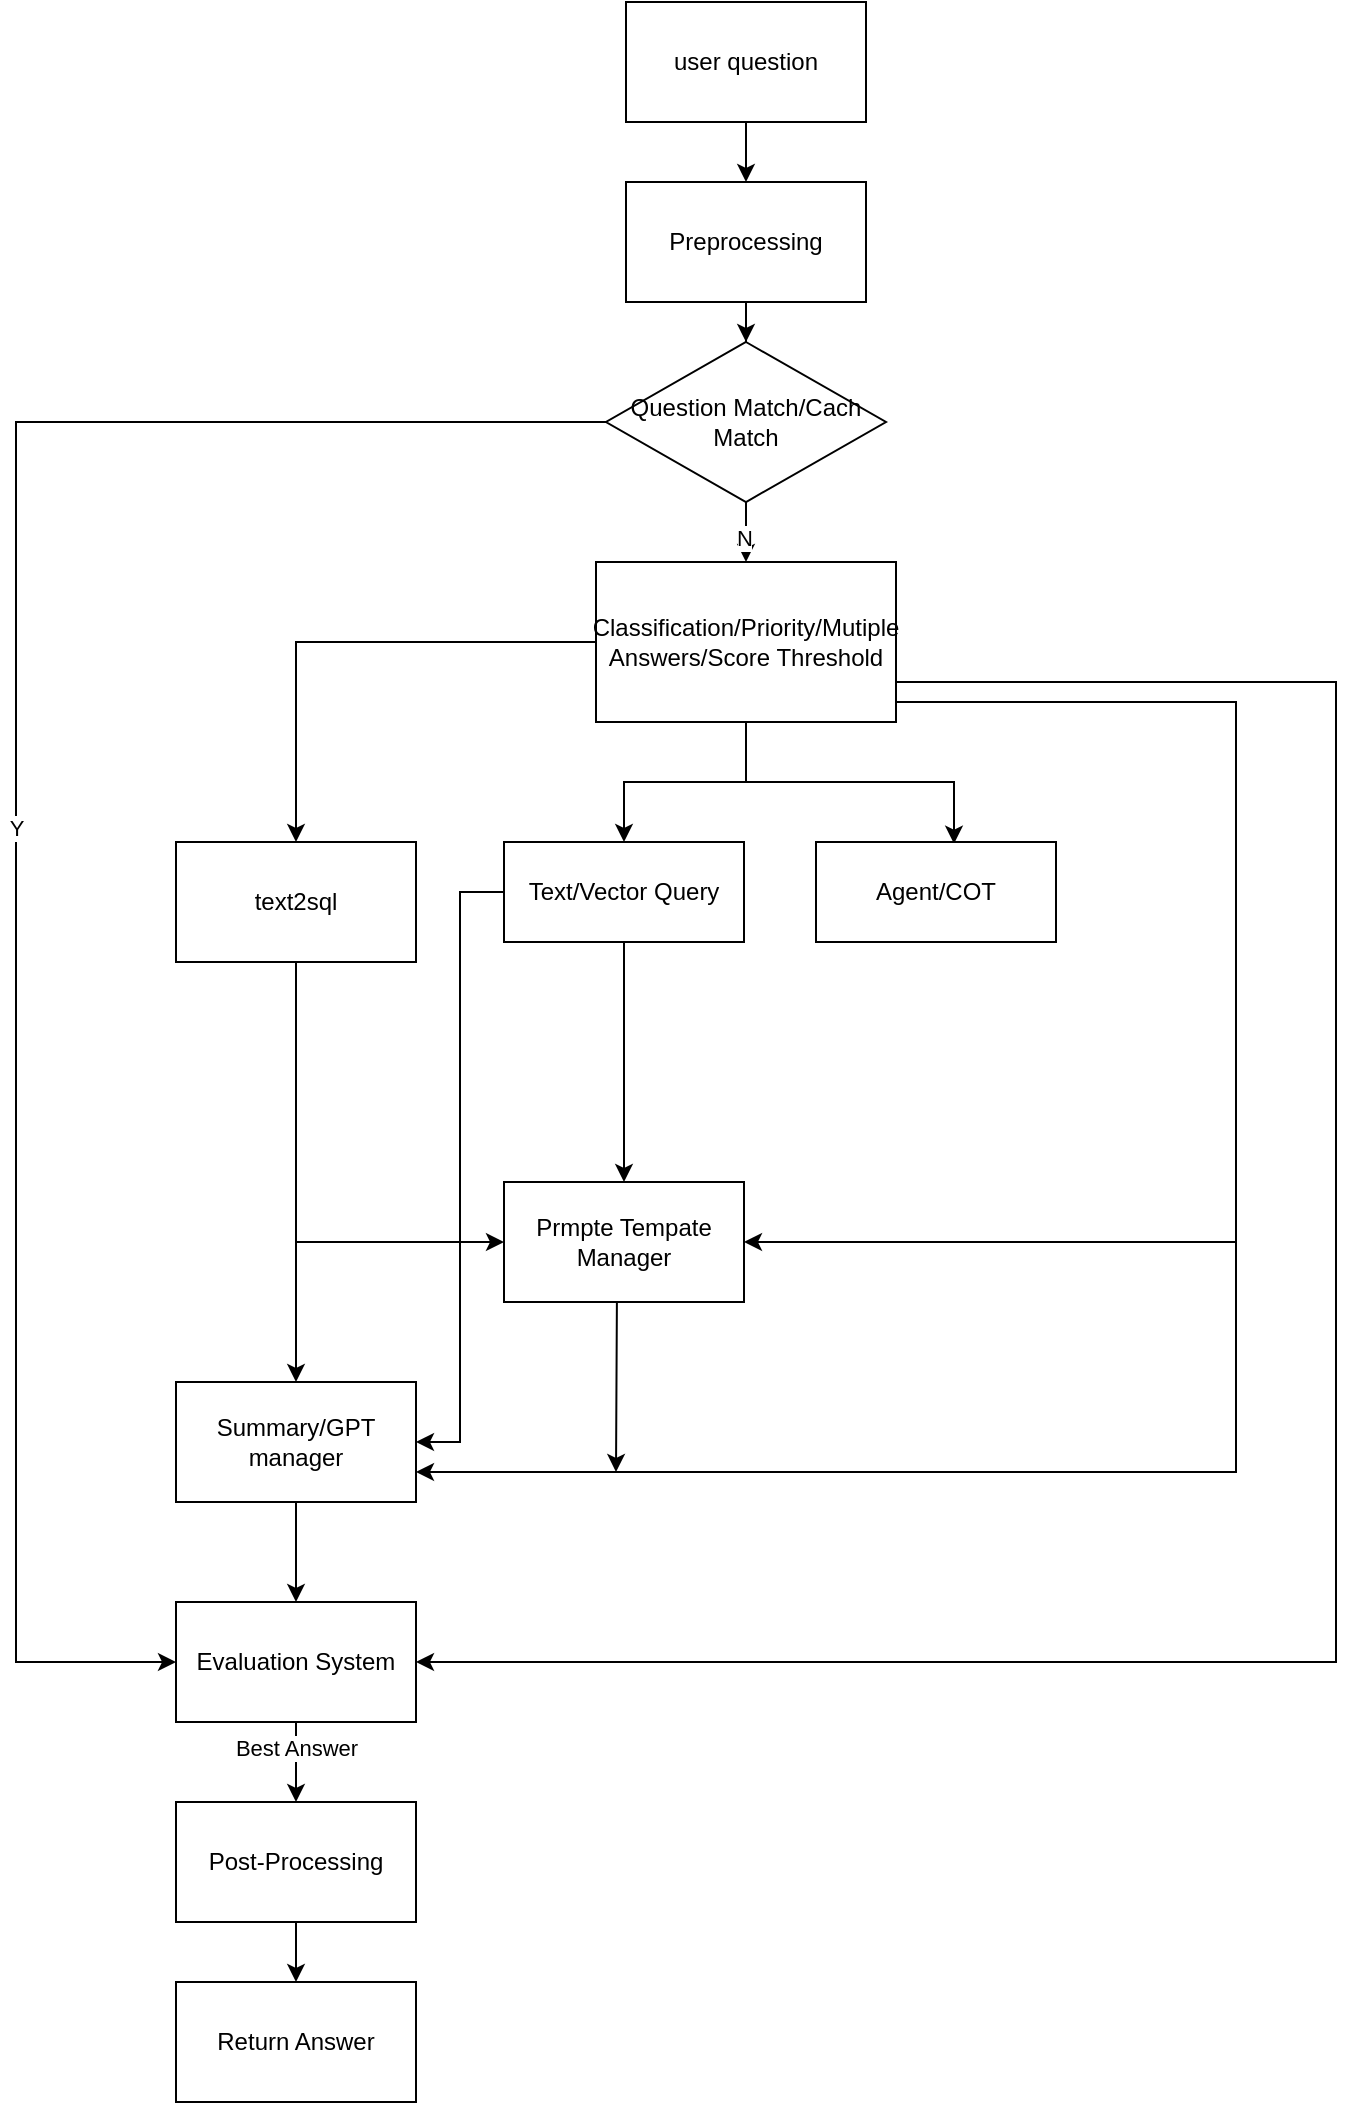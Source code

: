 <mxfile version="21.6.6" type="github">
  <diagram name="第 1 页" id="xNiKHTx9SwAWp_idYycJ">
    <mxGraphModel dx="1194" dy="1915" grid="1" gridSize="10" guides="1" tooltips="1" connect="1" arrows="1" fold="1" page="1" pageScale="1" pageWidth="827" pageHeight="1169" math="0" shadow="0">
      <root>
        <mxCell id="0" />
        <mxCell id="1" parent="0" />
        <mxCell id="l8cPdJmKTkq_pL5xjLdI-38" value="" style="edgeStyle=orthogonalEdgeStyle;rounded=0;orthogonalLoop=1;jettySize=auto;html=1;" parent="1" source="l8cPdJmKTkq_pL5xjLdI-1" target="l8cPdJmKTkq_pL5xjLdI-34" edge="1">
          <mxGeometry relative="1" as="geometry" />
        </mxCell>
        <mxCell id="l8cPdJmKTkq_pL5xjLdI-1" value="Preprocessing" style="whiteSpace=wrap;html=1;" parent="1" vertex="1">
          <mxGeometry x="355" y="-70" width="120" height="60" as="geometry" />
        </mxCell>
        <mxCell id="l8cPdJmKTkq_pL5xjLdI-14" style="edgeStyle=orthogonalEdgeStyle;rounded=0;orthogonalLoop=1;jettySize=auto;html=1;entryX=0.5;entryY=0;entryDx=0;entryDy=0;" parent="1" source="l8cPdJmKTkq_pL5xjLdI-2" target="l8cPdJmKTkq_pL5xjLdI-4" edge="1">
          <mxGeometry relative="1" as="geometry" />
        </mxCell>
        <mxCell id="l8cPdJmKTkq_pL5xjLdI-15" style="edgeStyle=orthogonalEdgeStyle;rounded=0;orthogonalLoop=1;jettySize=auto;html=1;entryX=0.5;entryY=0;entryDx=0;entryDy=0;" parent="1" source="l8cPdJmKTkq_pL5xjLdI-2" target="l8cPdJmKTkq_pL5xjLdI-7" edge="1">
          <mxGeometry relative="1" as="geometry" />
        </mxCell>
        <mxCell id="l8cPdJmKTkq_pL5xjLdI-16" style="edgeStyle=orthogonalEdgeStyle;rounded=0;orthogonalLoop=1;jettySize=auto;html=1;entryX=0.575;entryY=0.017;entryDx=0;entryDy=0;entryPerimeter=0;" parent="1" source="l8cPdJmKTkq_pL5xjLdI-2" target="l8cPdJmKTkq_pL5xjLdI-6" edge="1">
          <mxGeometry relative="1" as="geometry" />
        </mxCell>
        <mxCell id="l8cPdJmKTkq_pL5xjLdI-23" style="edgeStyle=orthogonalEdgeStyle;rounded=0;orthogonalLoop=1;jettySize=auto;html=1;entryX=1;entryY=0.5;entryDx=0;entryDy=0;" parent="1" source="l8cPdJmKTkq_pL5xjLdI-2" target="l8cPdJmKTkq_pL5xjLdI-19" edge="1">
          <mxGeometry relative="1" as="geometry">
            <Array as="points">
              <mxPoint x="660" y="190" />
              <mxPoint x="660" y="460" />
            </Array>
          </mxGeometry>
        </mxCell>
        <mxCell id="l8cPdJmKTkq_pL5xjLdI-24" style="edgeStyle=orthogonalEdgeStyle;rounded=0;orthogonalLoop=1;jettySize=auto;html=1;entryX=1;entryY=0.75;entryDx=0;entryDy=0;" parent="1" source="l8cPdJmKTkq_pL5xjLdI-2" target="l8cPdJmKTkq_pL5xjLdI-8" edge="1">
          <mxGeometry relative="1" as="geometry">
            <Array as="points">
              <mxPoint x="660" y="190" />
              <mxPoint x="660" y="575" />
            </Array>
          </mxGeometry>
        </mxCell>
        <mxCell id="TjTiNeqJaPWLBO2ZyTpP-2" style="edgeStyle=orthogonalEdgeStyle;rounded=0;orthogonalLoop=1;jettySize=auto;html=1;entryX=1;entryY=0.5;entryDx=0;entryDy=0;" parent="1" source="l8cPdJmKTkq_pL5xjLdI-2" target="l8cPdJmKTkq_pL5xjLdI-27" edge="1">
          <mxGeometry relative="1" as="geometry">
            <Array as="points">
              <mxPoint x="710" y="180" />
              <mxPoint x="710" y="670" />
            </Array>
          </mxGeometry>
        </mxCell>
        <mxCell id="l8cPdJmKTkq_pL5xjLdI-2" value="Classification/Priority/Mutiple Answers/Score Threshold" style="whiteSpace=wrap;html=1;" parent="1" vertex="1">
          <mxGeometry x="340" y="120" width="150" height="80" as="geometry" />
        </mxCell>
        <mxCell id="l8cPdJmKTkq_pL5xjLdI-10" style="edgeStyle=orthogonalEdgeStyle;rounded=0;orthogonalLoop=1;jettySize=auto;html=1;" parent="1" source="l8cPdJmKTkq_pL5xjLdI-4" target="l8cPdJmKTkq_pL5xjLdI-8" edge="1">
          <mxGeometry relative="1" as="geometry" />
        </mxCell>
        <mxCell id="l8cPdJmKTkq_pL5xjLdI-20" style="edgeStyle=orthogonalEdgeStyle;rounded=0;orthogonalLoop=1;jettySize=auto;html=1;" parent="1" source="l8cPdJmKTkq_pL5xjLdI-4" target="l8cPdJmKTkq_pL5xjLdI-19" edge="1">
          <mxGeometry relative="1" as="geometry">
            <Array as="points">
              <mxPoint x="190" y="460" />
            </Array>
          </mxGeometry>
        </mxCell>
        <mxCell id="l8cPdJmKTkq_pL5xjLdI-4" value="text2sql" style="whiteSpace=wrap;html=1;" parent="1" vertex="1">
          <mxGeometry x="130" y="260" width="120" height="60" as="geometry" />
        </mxCell>
        <mxCell id="l8cPdJmKTkq_pL5xjLdI-6" value="Agent/COT" style="whiteSpace=wrap;html=1;" parent="1" vertex="1">
          <mxGeometry x="450" y="260" width="120" height="50" as="geometry" />
        </mxCell>
        <mxCell id="l8cPdJmKTkq_pL5xjLdI-12" style="edgeStyle=orthogonalEdgeStyle;rounded=0;orthogonalLoop=1;jettySize=auto;html=1;entryX=1;entryY=0.5;entryDx=0;entryDy=0;" parent="1" source="l8cPdJmKTkq_pL5xjLdI-7" target="l8cPdJmKTkq_pL5xjLdI-8" edge="1">
          <mxGeometry relative="1" as="geometry">
            <Array as="points">
              <mxPoint x="272" y="285" />
              <mxPoint x="272" y="560" />
            </Array>
          </mxGeometry>
        </mxCell>
        <mxCell id="l8cPdJmKTkq_pL5xjLdI-22" style="edgeStyle=orthogonalEdgeStyle;rounded=0;orthogonalLoop=1;jettySize=auto;html=1;entryX=0.5;entryY=0;entryDx=0;entryDy=0;" parent="1" source="l8cPdJmKTkq_pL5xjLdI-7" target="l8cPdJmKTkq_pL5xjLdI-19" edge="1">
          <mxGeometry relative="1" as="geometry" />
        </mxCell>
        <mxCell id="l8cPdJmKTkq_pL5xjLdI-7" value="Text/Vector Query" style="whiteSpace=wrap;html=1;" parent="1" vertex="1">
          <mxGeometry x="294" y="260" width="120" height="50" as="geometry" />
        </mxCell>
        <mxCell id="l8cPdJmKTkq_pL5xjLdI-28" style="edgeStyle=orthogonalEdgeStyle;rounded=0;orthogonalLoop=1;jettySize=auto;html=1;entryX=0.5;entryY=0;entryDx=0;entryDy=0;" parent="1" source="l8cPdJmKTkq_pL5xjLdI-8" target="l8cPdJmKTkq_pL5xjLdI-27" edge="1">
          <mxGeometry relative="1" as="geometry" />
        </mxCell>
        <mxCell id="l8cPdJmKTkq_pL5xjLdI-8" value="Summary/GPT manager" style="whiteSpace=wrap;html=1;" parent="1" vertex="1">
          <mxGeometry x="130" y="530" width="120" height="60" as="geometry" />
        </mxCell>
        <mxCell id="l8cPdJmKTkq_pL5xjLdI-26" style="edgeStyle=orthogonalEdgeStyle;rounded=0;orthogonalLoop=1;jettySize=auto;html=1;entryX=1;entryY=0.75;entryDx=0;entryDy=0;" parent="1" edge="1">
          <mxGeometry relative="1" as="geometry">
            <mxPoint x="394" y="480" as="sourcePoint" />
            <mxPoint x="350" y="575" as="targetPoint" />
          </mxGeometry>
        </mxCell>
        <mxCell id="l8cPdJmKTkq_pL5xjLdI-19" value="Prmpte Tempate Manager" style="whiteSpace=wrap;html=1;" parent="1" vertex="1">
          <mxGeometry x="294" y="430" width="120" height="60" as="geometry" />
        </mxCell>
        <mxCell id="l8cPdJmKTkq_pL5xjLdI-29" style="edgeStyle=orthogonalEdgeStyle;rounded=0;orthogonalLoop=1;jettySize=auto;html=1;" parent="1" source="l8cPdJmKTkq_pL5xjLdI-30" edge="1">
          <mxGeometry relative="1" as="geometry">
            <mxPoint x="190" y="770" as="targetPoint" />
          </mxGeometry>
        </mxCell>
        <mxCell id="l8cPdJmKTkq_pL5xjLdI-27" value="Evaluation System" style="whiteSpace=wrap;html=1;" parent="1" vertex="1">
          <mxGeometry x="130" y="640" width="120" height="60" as="geometry" />
        </mxCell>
        <mxCell id="l8cPdJmKTkq_pL5xjLdI-39" value="" style="edgeStyle=orthogonalEdgeStyle;rounded=0;orthogonalLoop=1;jettySize=auto;html=1;" parent="1" source="l8cPdJmKTkq_pL5xjLdI-34" target="l8cPdJmKTkq_pL5xjLdI-2" edge="1">
          <mxGeometry relative="1" as="geometry" />
        </mxCell>
        <mxCell id="l8cPdJmKTkq_pL5xjLdI-41" value="N" style="edgeLabel;html=1;align=center;verticalAlign=middle;resizable=0;points=[];" parent="l8cPdJmKTkq_pL5xjLdI-39" vertex="1" connectable="0">
          <mxGeometry x="-0.28" y="-1" relative="1" as="geometry">
            <mxPoint as="offset" />
          </mxGeometry>
        </mxCell>
        <mxCell id="l8cPdJmKTkq_pL5xjLdI-40" value="Y" style="edgeStyle=orthogonalEdgeStyle;rounded=0;orthogonalLoop=1;jettySize=auto;html=1;entryX=0;entryY=0.5;entryDx=0;entryDy=0;" parent="1" source="l8cPdJmKTkq_pL5xjLdI-34" target="l8cPdJmKTkq_pL5xjLdI-27" edge="1">
          <mxGeometry relative="1" as="geometry">
            <Array as="points">
              <mxPoint x="50" y="50" />
              <mxPoint x="50" y="670" />
            </Array>
          </mxGeometry>
        </mxCell>
        <mxCell id="l8cPdJmKTkq_pL5xjLdI-34" value="Question Match/Cach Match" style="rhombus;whiteSpace=wrap;html=1;" parent="1" vertex="1">
          <mxGeometry x="345" y="10" width="140" height="80" as="geometry" />
        </mxCell>
        <mxCell id="S9lnfzfW6hglsTNnL0S6-2" style="edgeStyle=orthogonalEdgeStyle;rounded=0;orthogonalLoop=1;jettySize=auto;html=1;" parent="1" source="S9lnfzfW6hglsTNnL0S6-1" target="l8cPdJmKTkq_pL5xjLdI-1" edge="1">
          <mxGeometry relative="1" as="geometry" />
        </mxCell>
        <mxCell id="S9lnfzfW6hglsTNnL0S6-1" value="user question" style="whiteSpace=wrap;html=1;" parent="1" vertex="1">
          <mxGeometry x="355" y="-160" width="120" height="60" as="geometry" />
        </mxCell>
        <mxCell id="Tkr4yaZGWEqEDJYNaxZX-2" value="" style="edgeStyle=orthogonalEdgeStyle;rounded=0;orthogonalLoop=1;jettySize=auto;html=1;" edge="1" parent="1" source="l8cPdJmKTkq_pL5xjLdI-30" target="l8cPdJmKTkq_pL5xjLdI-32">
          <mxGeometry relative="1" as="geometry">
            <mxPoint x="190" y="900" as="targetPoint" />
            <mxPoint x="190" y="830" as="sourcePoint" />
          </mxGeometry>
        </mxCell>
        <mxCell id="l8cPdJmKTkq_pL5xjLdI-32" value="Return Answer" style="whiteSpace=wrap;html=1;" parent="1" vertex="1">
          <mxGeometry x="130" y="830" width="120" height="60" as="geometry" />
        </mxCell>
        <mxCell id="Tkr4yaZGWEqEDJYNaxZX-3" value="" style="edgeStyle=orthogonalEdgeStyle;rounded=0;orthogonalLoop=1;jettySize=auto;html=1;" edge="1" parent="1" source="l8cPdJmKTkq_pL5xjLdI-27" target="l8cPdJmKTkq_pL5xjLdI-30">
          <mxGeometry relative="1" as="geometry">
            <mxPoint x="190" y="770" as="targetPoint" />
            <mxPoint x="190" y="700" as="sourcePoint" />
          </mxGeometry>
        </mxCell>
        <mxCell id="Tkr4yaZGWEqEDJYNaxZX-4" value="Best Answer" style="edgeLabel;html=1;align=center;verticalAlign=middle;resizable=0;points=[];" vertex="1" connectable="0" parent="Tkr4yaZGWEqEDJYNaxZX-3">
          <mxGeometry x="-0.348" relative="1" as="geometry">
            <mxPoint as="offset" />
          </mxGeometry>
        </mxCell>
        <mxCell id="l8cPdJmKTkq_pL5xjLdI-30" value="Post-Processing" style="whiteSpace=wrap;html=1;" parent="1" vertex="1">
          <mxGeometry x="130" y="740" width="120" height="60" as="geometry" />
        </mxCell>
      </root>
    </mxGraphModel>
  </diagram>
</mxfile>
